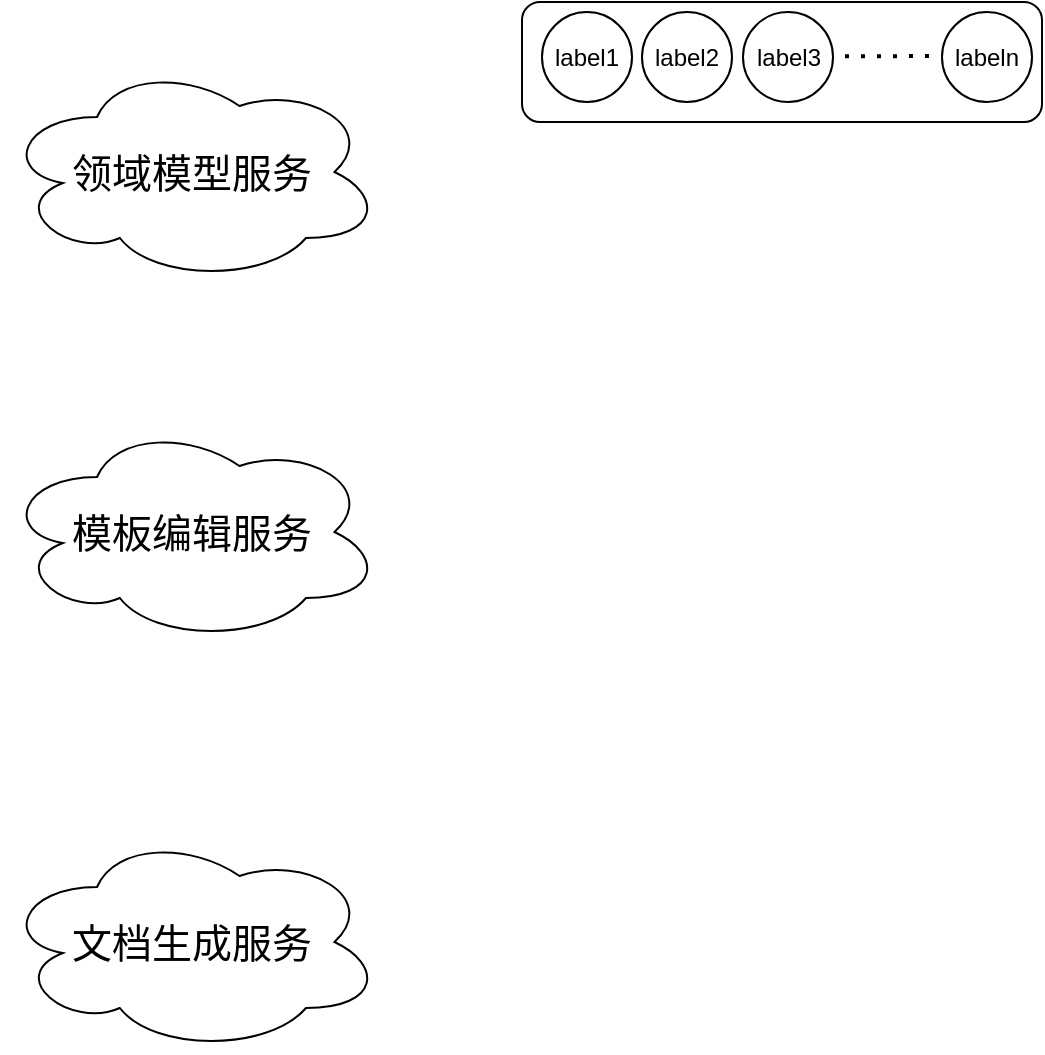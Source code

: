 <mxfile version="21.1.4" type="github">
  <diagram name="第 1 页" id="JtB2Q_H3nAouYNFGQ_17">
    <mxGraphModel dx="662" dy="392" grid="1" gridSize="10" guides="1" tooltips="1" connect="1" arrows="1" fold="1" page="1" pageScale="1" pageWidth="827" pageHeight="1169" math="0" shadow="0">
      <root>
        <mxCell id="0" />
        <mxCell id="1" parent="0" />
        <mxCell id="Y6NSSMlVkYCCk9iERCb4-1" value="&lt;font style=&quot;font-size: 20px;&quot;&gt;领域模型服务&lt;/font&gt;" style="ellipse;shape=cloud;whiteSpace=wrap;html=1;" vertex="1" parent="1">
          <mxGeometry x="650" y="60" width="190" height="110" as="geometry" />
        </mxCell>
        <mxCell id="Y6NSSMlVkYCCk9iERCb4-2" value="&lt;font style=&quot;font-size: 20px;&quot;&gt;模板编辑服务&lt;/font&gt;" style="ellipse;shape=cloud;whiteSpace=wrap;html=1;" vertex="1" parent="1">
          <mxGeometry x="650" y="240" width="190" height="110" as="geometry" />
        </mxCell>
        <mxCell id="Y6NSSMlVkYCCk9iERCb4-3" value="&lt;font style=&quot;font-size: 20px;&quot;&gt;文档生成服务&lt;/font&gt;" style="ellipse;shape=cloud;whiteSpace=wrap;html=1;" vertex="1" parent="1">
          <mxGeometry x="650" y="445" width="190" height="110" as="geometry" />
        </mxCell>
        <mxCell id="Y6NSSMlVkYCCk9iERCb4-5" value="" style="rounded=1;whiteSpace=wrap;html=1;" vertex="1" parent="1">
          <mxGeometry x="910" y="30" width="260" height="60" as="geometry" />
        </mxCell>
        <mxCell id="Y6NSSMlVkYCCk9iERCb4-6" value="label1" style="ellipse;whiteSpace=wrap;html=1;aspect=fixed;" vertex="1" parent="1">
          <mxGeometry x="920" y="35" width="45" height="45" as="geometry" />
        </mxCell>
        <mxCell id="Y6NSSMlVkYCCk9iERCb4-7" value="label2" style="ellipse;whiteSpace=wrap;html=1;aspect=fixed;" vertex="1" parent="1">
          <mxGeometry x="970" y="35" width="45" height="45" as="geometry" />
        </mxCell>
        <mxCell id="Y6NSSMlVkYCCk9iERCb4-8" value="label3" style="ellipse;whiteSpace=wrap;html=1;aspect=fixed;" vertex="1" parent="1">
          <mxGeometry x="1020.5" y="35" width="45" height="45" as="geometry" />
        </mxCell>
        <mxCell id="Y6NSSMlVkYCCk9iERCb4-9" value="labeln" style="ellipse;whiteSpace=wrap;html=1;aspect=fixed;" vertex="1" parent="1">
          <mxGeometry x="1120" y="35" width="45" height="45" as="geometry" />
        </mxCell>
        <mxCell id="Y6NSSMlVkYCCk9iERCb4-11" value="" style="endArrow=none;dashed=1;html=1;dashPattern=1 3;strokeWidth=2;rounded=0;" edge="1" parent="1">
          <mxGeometry width="50" height="50" relative="1" as="geometry">
            <mxPoint x="1071.5" y="57.16" as="sourcePoint" />
            <mxPoint x="1119" y="57" as="targetPoint" />
          </mxGeometry>
        </mxCell>
      </root>
    </mxGraphModel>
  </diagram>
</mxfile>
